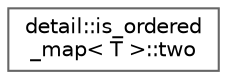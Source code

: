 digraph "Gráfico de jerarquía de clases"
{
 // LATEX_PDF_SIZE
  bgcolor="transparent";
  edge [fontname=Helvetica,fontsize=10,labelfontname=Helvetica,labelfontsize=10];
  node [fontname=Helvetica,fontsize=10,shape=box,height=0.2,width=0.4];
  rankdir="LR";
  Node0 [id="Node000000",label="detail::is_ordered\l_map\< T \>::two",height=0.2,width=0.4,color="grey40", fillcolor="white", style="filled",URL="$structdetail_1_1is__ordered__map_1_1two.html",tooltip=" "];
}

